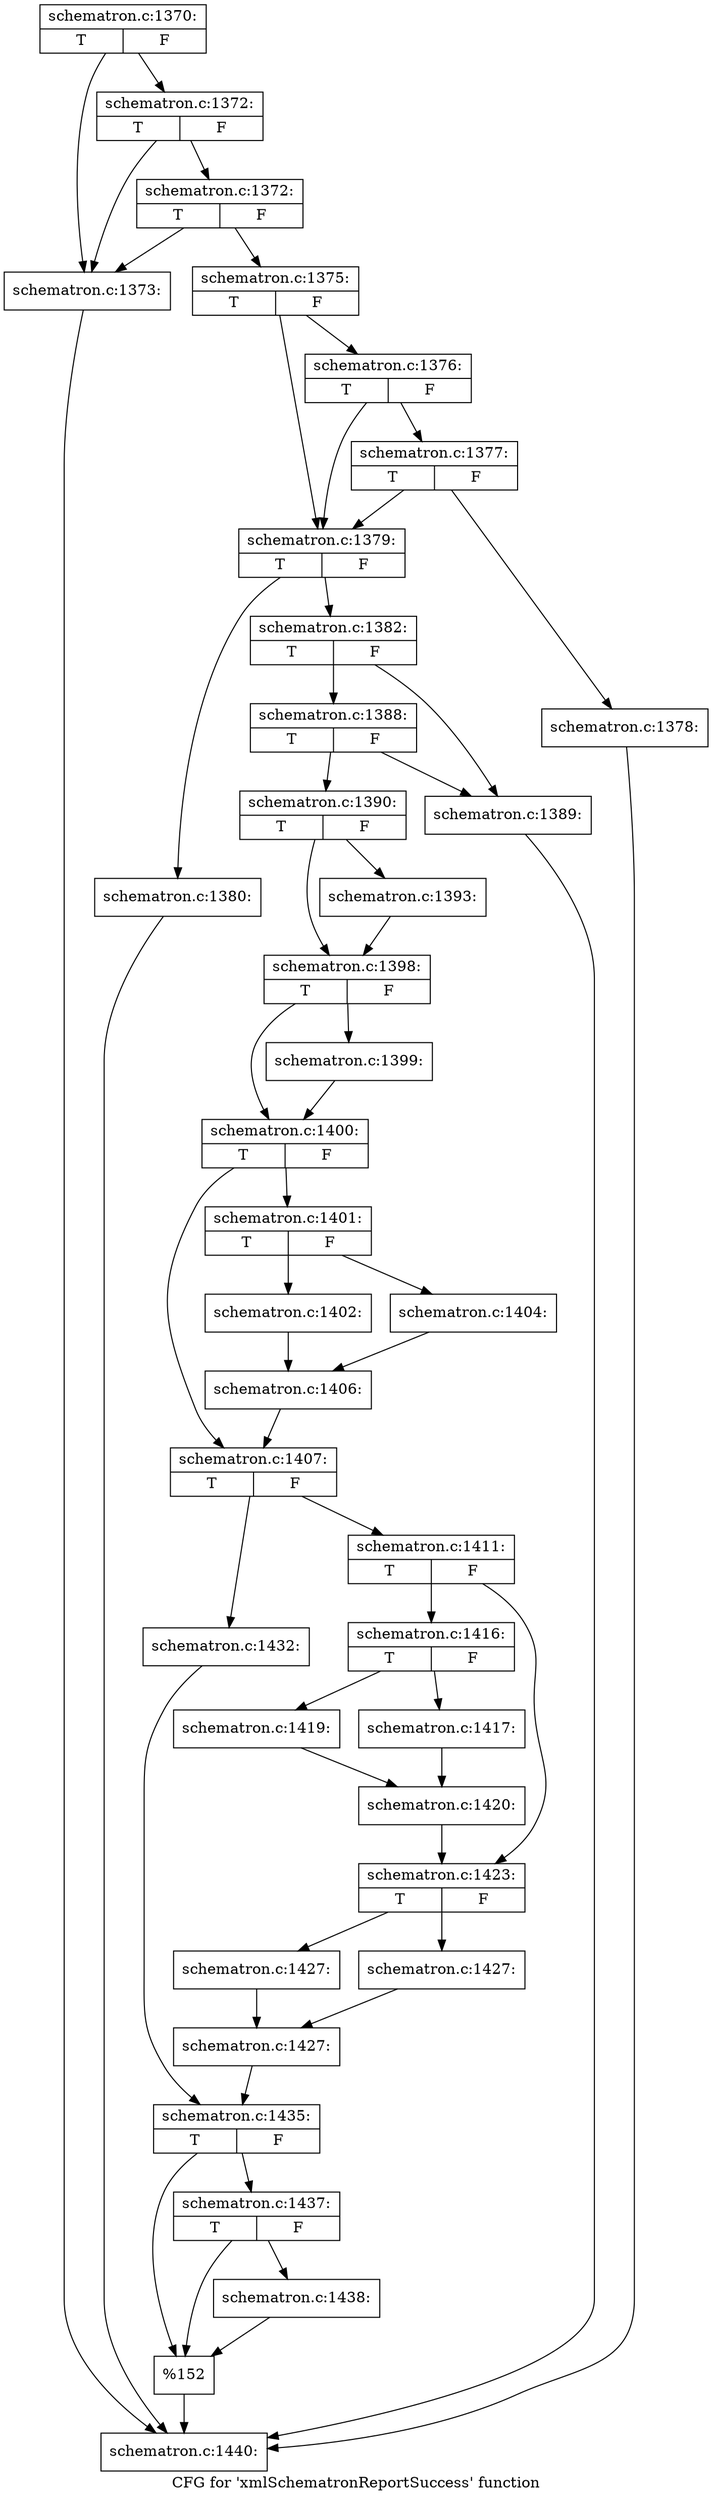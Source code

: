 digraph "CFG for 'xmlSchematronReportSuccess' function" {
	label="CFG for 'xmlSchematronReportSuccess' function";

	Node0x4ced7f0 [shape=record,label="{schematron.c:1370:|{<s0>T|<s1>F}}"];
	Node0x4ced7f0 -> Node0x4cf76c0;
	Node0x4ced7f0 -> Node0x4cf77e0;
	Node0x4cf77e0 [shape=record,label="{schematron.c:1372:|{<s0>T|<s1>F}}"];
	Node0x4cf77e0 -> Node0x4cf76c0;
	Node0x4cf77e0 -> Node0x4cf7760;
	Node0x4cf7760 [shape=record,label="{schematron.c:1372:|{<s0>T|<s1>F}}"];
	Node0x4cf7760 -> Node0x4cf76c0;
	Node0x4cf7760 -> Node0x4cf7710;
	Node0x4cf76c0 [shape=record,label="{schematron.c:1373:}"];
	Node0x4cf76c0 -> Node0x4cf8e90;
	Node0x4cf7710 [shape=record,label="{schematron.c:1375:|{<s0>T|<s1>F}}"];
	Node0x4cf7710 -> Node0x4cf8110;
	Node0x4cf7710 -> Node0x4cf8040;
	Node0x4cf8110 [shape=record,label="{schematron.c:1376:|{<s0>T|<s1>F}}"];
	Node0x4cf8110 -> Node0x4cf8090;
	Node0x4cf8110 -> Node0x4cf8040;
	Node0x4cf8090 [shape=record,label="{schematron.c:1377:|{<s0>T|<s1>F}}"];
	Node0x4cf8090 -> Node0x4cf7ff0;
	Node0x4cf8090 -> Node0x4cf8040;
	Node0x4cf7ff0 [shape=record,label="{schematron.c:1378:}"];
	Node0x4cf7ff0 -> Node0x4cf8e90;
	Node0x4cf8040 [shape=record,label="{schematron.c:1379:|{<s0>T|<s1>F}}"];
	Node0x4cf8040 -> Node0x4cf8e40;
	Node0x4cf8040 -> Node0x4cf8ee0;
	Node0x4cf8e40 [shape=record,label="{schematron.c:1380:}"];
	Node0x4cf8e40 -> Node0x4cf8e90;
	Node0x4cf8ee0 [shape=record,label="{schematron.c:1382:|{<s0>T|<s1>F}}"];
	Node0x4cf8ee0 -> Node0x4cfa4d0;
	Node0x4cf8ee0 -> Node0x4cfa570;
	Node0x4cfa570 [shape=record,label="{schematron.c:1388:|{<s0>T|<s1>F}}"];
	Node0x4cfa570 -> Node0x4cfa4d0;
	Node0x4cfa570 -> Node0x4cfa520;
	Node0x4cfa4d0 [shape=record,label="{schematron.c:1389:}"];
	Node0x4cfa4d0 -> Node0x4cf8e90;
	Node0x4cfa520 [shape=record,label="{schematron.c:1390:|{<s0>T|<s1>F}}"];
	Node0x4cfa520 -> Node0x4cfbce0;
	Node0x4cfa520 -> Node0x4cfc010;
	Node0x4cfbce0 [shape=record,label="{schematron.c:1393:}"];
	Node0x4cfbce0 -> Node0x4cfc010;
	Node0x4cfc010 [shape=record,label="{schematron.c:1398:|{<s0>T|<s1>F}}"];
	Node0x4cfc010 -> Node0x4cfc780;
	Node0x4cfc010 -> Node0x4cfc7d0;
	Node0x4cfc780 [shape=record,label="{schematron.c:1399:}"];
	Node0x4cfc780 -> Node0x4cfc7d0;
	Node0x4cfc7d0 [shape=record,label="{schematron.c:1400:|{<s0>T|<s1>F}}"];
	Node0x4cfc7d0 -> Node0x4c188b0;
	Node0x4cfc7d0 -> Node0x4cfcf90;
	Node0x4c188b0 [shape=record,label="{schematron.c:1401:|{<s0>T|<s1>F}}"];
	Node0x4c188b0 -> Node0x4cfd240;
	Node0x4c188b0 -> Node0x4cfd710;
	Node0x4cfd240 [shape=record,label="{schematron.c:1402:}"];
	Node0x4cfd240 -> Node0x4cfd6c0;
	Node0x4cfd710 [shape=record,label="{schematron.c:1404:}"];
	Node0x4cfd710 -> Node0x4cfd6c0;
	Node0x4cfd6c0 [shape=record,label="{schematron.c:1406:}"];
	Node0x4cfd6c0 -> Node0x4cfcf90;
	Node0x4cfcf90 [shape=record,label="{schematron.c:1407:|{<s0>T|<s1>F}}"];
	Node0x4cfcf90 -> Node0x4c3ec70;
	Node0x4cfcf90 -> Node0x4cfbc20;
	Node0x4c3ec70 [shape=record,label="{schematron.c:1411:|{<s0>T|<s1>F}}"];
	Node0x4c3ec70 -> Node0x4d00350;
	Node0x4c3ec70 -> Node0x4d003a0;
	Node0x4d00350 [shape=record,label="{schematron.c:1416:|{<s0>T|<s1>F}}"];
	Node0x4d00350 -> Node0x4d006e0;
	Node0x4d00350 -> Node0x4d00780;
	Node0x4d006e0 [shape=record,label="{schematron.c:1417:}"];
	Node0x4d006e0 -> Node0x4d00730;
	Node0x4d00780 [shape=record,label="{schematron.c:1419:}"];
	Node0x4d00780 -> Node0x4d00730;
	Node0x4d00730 [shape=record,label="{schematron.c:1420:}"];
	Node0x4d00730 -> Node0x4d003a0;
	Node0x4d003a0 [shape=record,label="{schematron.c:1423:|{<s0>T|<s1>F}}"];
	Node0x4d003a0 -> Node0x4d01bf0;
	Node0x4d003a0 -> Node0x4d01c40;
	Node0x4d01bf0 [shape=record,label="{schematron.c:1427:}"];
	Node0x4d01bf0 -> Node0x4d01c90;
	Node0x4d01c40 [shape=record,label="{schematron.c:1427:}"];
	Node0x4d01c40 -> Node0x4d01c90;
	Node0x4d01c90 [shape=record,label="{schematron.c:1427:}"];
	Node0x4d01c90 -> Node0x4cfd070;
	Node0x4cfbc20 [shape=record,label="{schematron.c:1432:}"];
	Node0x4cfbc20 -> Node0x4cfd070;
	Node0x4cfd070 [shape=record,label="{schematron.c:1435:|{<s0>T|<s1>F}}"];
	Node0x4cfd070 -> Node0x4d04140;
	Node0x4cfd070 -> Node0x4d040f0;
	Node0x4d04140 [shape=record,label="{schematron.c:1437:|{<s0>T|<s1>F}}"];
	Node0x4d04140 -> Node0x4be8010;
	Node0x4d04140 -> Node0x4d040f0;
	Node0x4be8010 [shape=record,label="{schematron.c:1438:}"];
	Node0x4be8010 -> Node0x4d040f0;
	Node0x4d040f0 [shape=record,label="{%152}"];
	Node0x4d040f0 -> Node0x4cf8e90;
	Node0x4cf8e90 [shape=record,label="{schematron.c:1440:}"];
}
